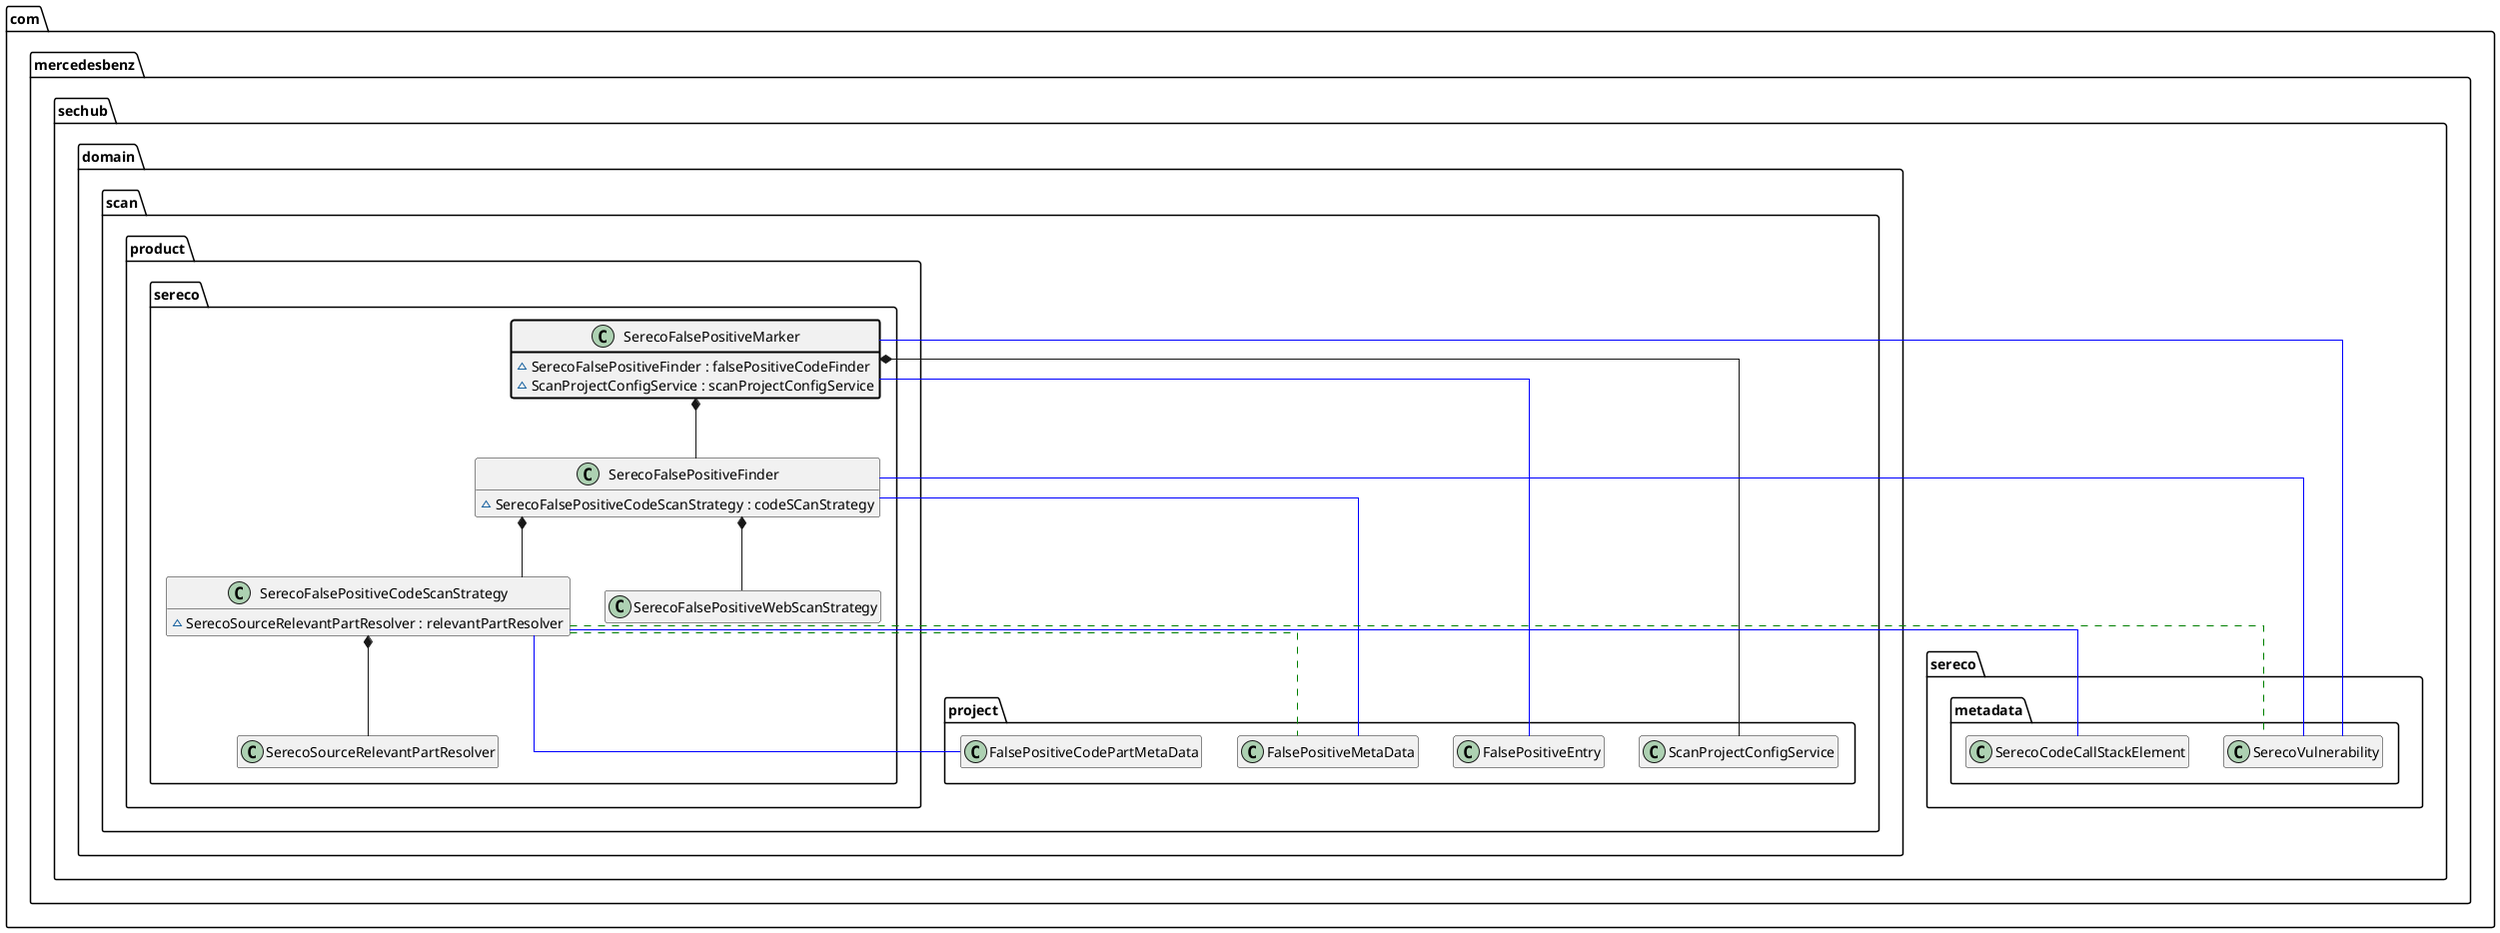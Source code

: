 ' SPDX-License-Identifier: MIT
@startuml
skinparam linetype ortho
hide empty methods
hide empty fields
package com.mercedesbenz.sechub.domain.scan.product.sereco{
'com.mercedesbenz.sechub.domain.scan.product.sereco.SerecoFalsePositiveMarker
   class SerecoFalsePositiveMarker ##[bold]black {
    ~SerecoFalsePositiveFinder : falsePositiveCodeFinder
    ~ScanProjectConfigService : scanProjectConfigService
  }
  SerecoFalsePositiveMarker *-- SerecoFalsePositiveFinder
  SerecoFalsePositiveMarker -[#blue]- com.mercedesbenz.sechub.domain.scan.project.FalsePositiveEntry
  SerecoFalsePositiveMarker *-- com.mercedesbenz.sechub.domain.scan.project.ScanProjectConfigService
  SerecoFalsePositiveMarker -[#blue]- com.mercedesbenz.sechub.sereco.metadata.SerecoVulnerability
'com.mercedesbenz.sechub.domain.scan.product.sereco.SerecoFalsePositiveFinder
   class SerecoFalsePositiveFinder{
    ~SerecoFalsePositiveCodeScanStrategy : codeSCanStrategy
  }
  SerecoFalsePositiveFinder *-- SerecoFalsePositiveCodeScanStrategy
  SerecoFalsePositiveFinder *-- SerecoFalsePositiveWebScanStrategy
  SerecoFalsePositiveFinder -[#blue]- com.mercedesbenz.sechub.domain.scan.project.FalsePositiveMetaData
  SerecoFalsePositiveFinder -[#blue]- com.mercedesbenz.sechub.sereco.metadata.SerecoVulnerability
'com.mercedesbenz.sechub.domain.scan.product.sereco.SerecoFalsePositiveCodeScanStrategy
   class SerecoFalsePositiveCodeScanStrategy{
    ~SerecoSourceRelevantPartResolver : relevantPartResolver
  }
  SerecoFalsePositiveCodeScanStrategy *-- SerecoSourceRelevantPartResolver
  SerecoFalsePositiveCodeScanStrategy -[#blue]- com.mercedesbenz.sechub.domain.scan.project.FalsePositiveCodePartMetaData
  SerecoFalsePositiveCodeScanStrategy .[#green]. com.mercedesbenz.sechub.domain.scan.project.FalsePositiveMetaData
  SerecoFalsePositiveCodeScanStrategy -[#blue]- com.mercedesbenz.sechub.sereco.metadata.SerecoCodeCallStackElement
  SerecoFalsePositiveCodeScanStrategy .[#green]. com.mercedesbenz.sechub.sereco.metadata.SerecoVulnerability
'com.mercedesbenz.sechub.domain.scan.product.sereco.SerecoSourceRelevantPartResolver
   class SerecoSourceRelevantPartResolver{
  }
   class SerecoFalsePositiveWebScanStrategy{
    
  }
}

@enduml
